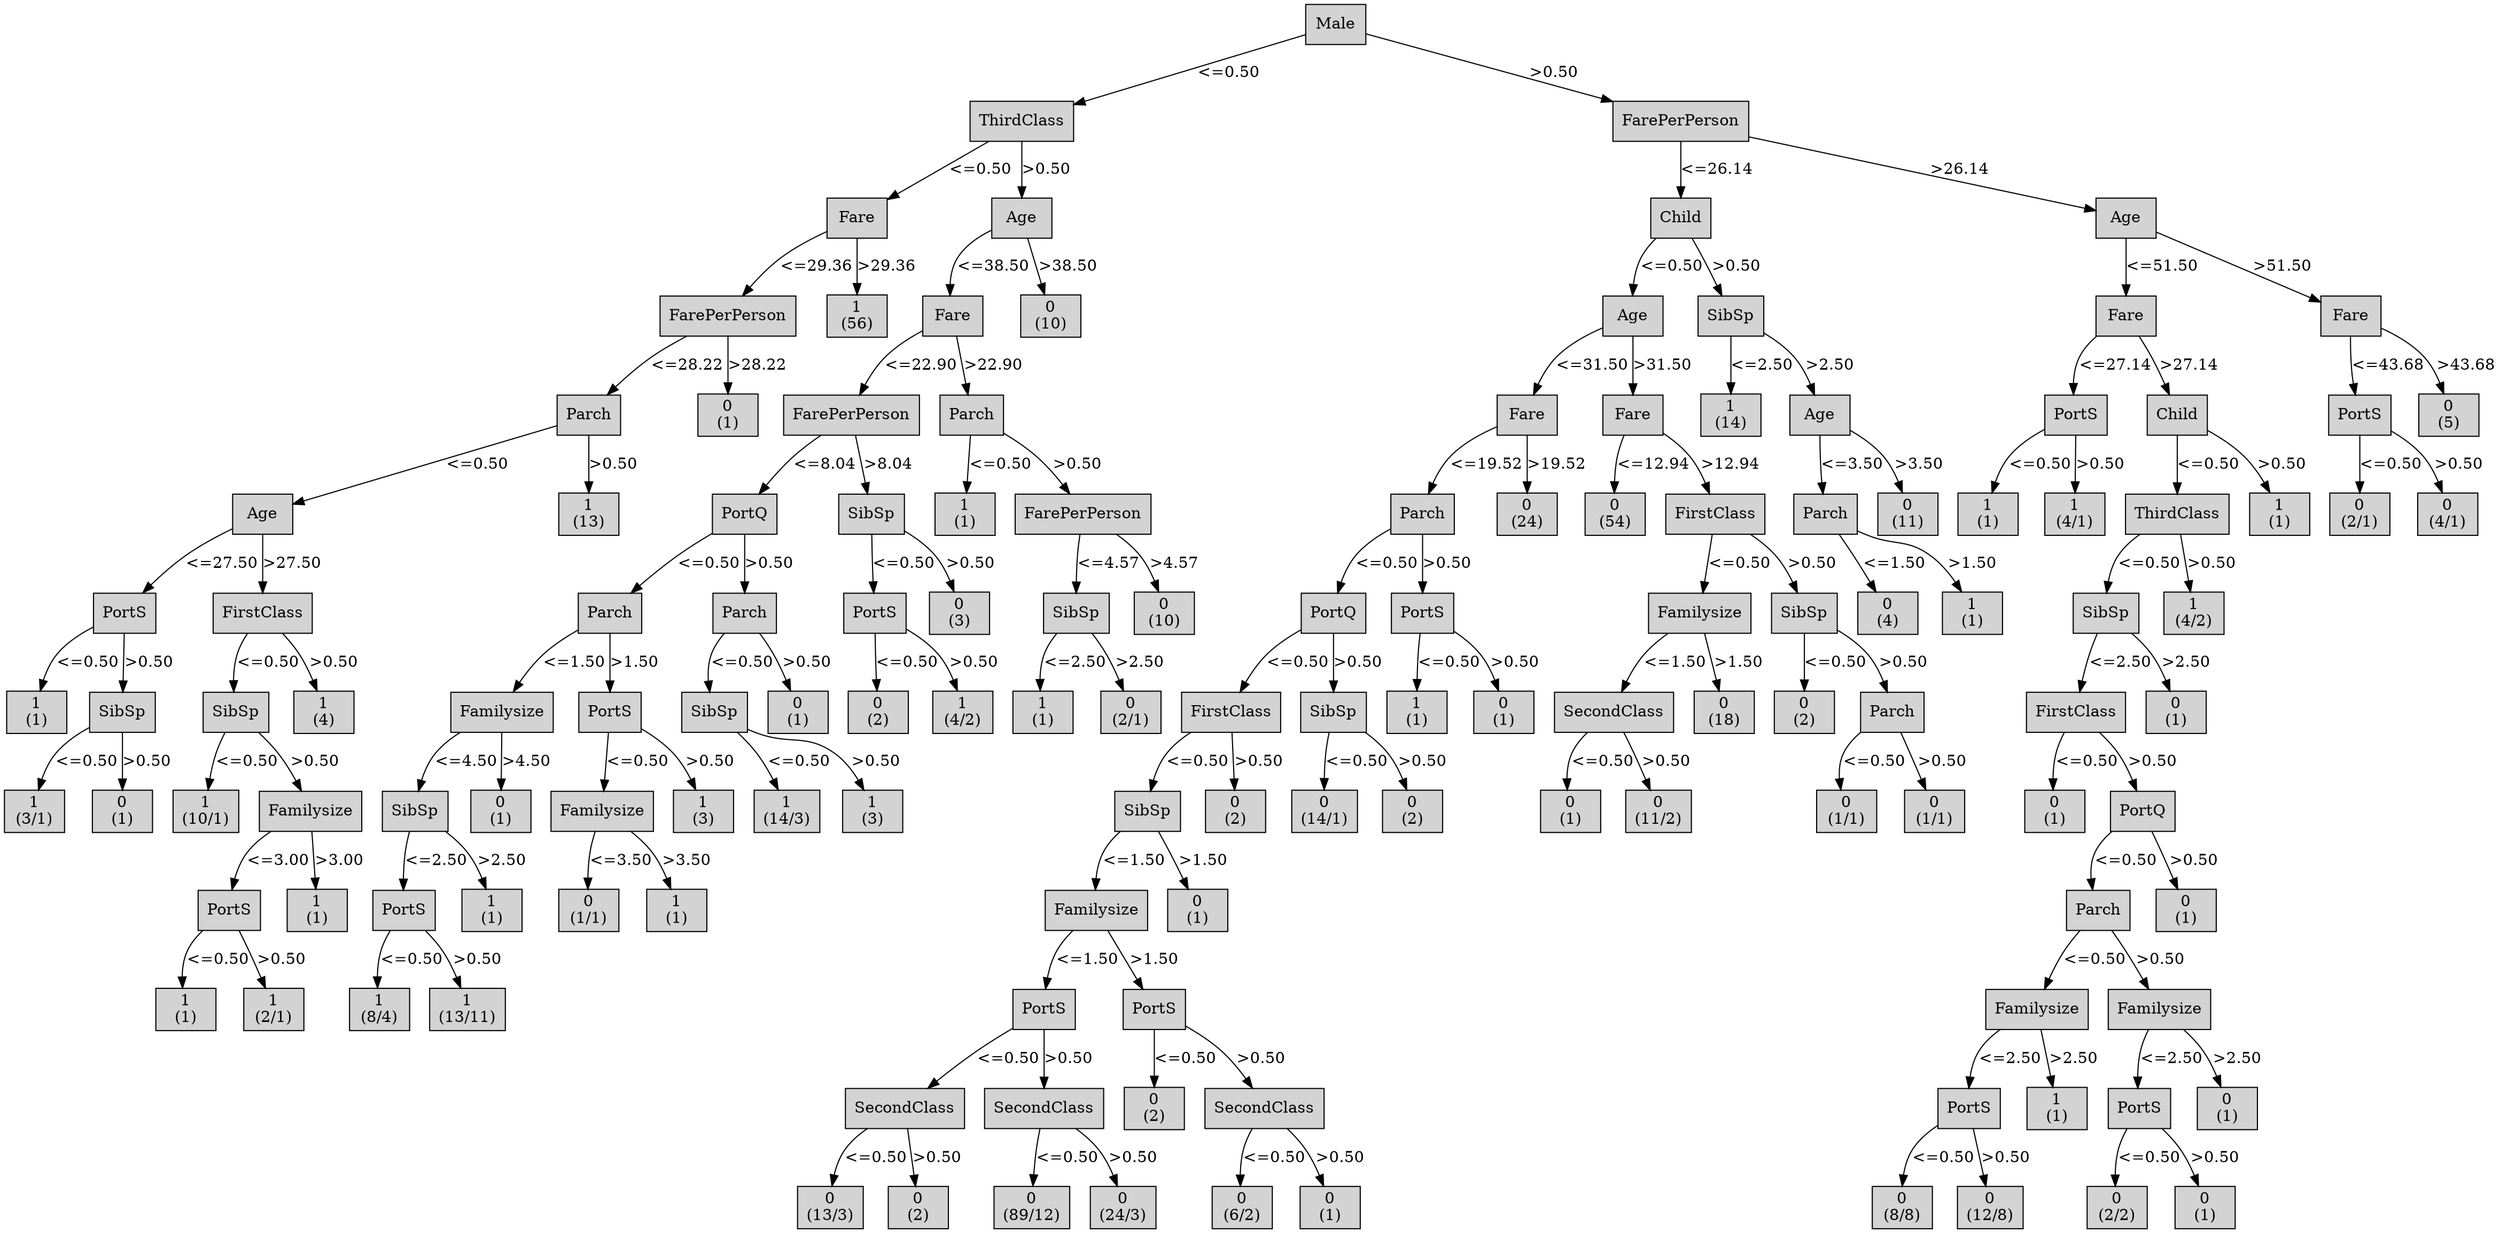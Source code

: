 digraph ID3_Tree {
"0" [shape=box, style=filled, label="Male
", weight=1]
"1" [shape=box, style=filled, label="ThirdClass
", weight=2]
0 -> 1 [ label = "<=0.50"];
"2" [shape=box, style=filled, label="Fare
", weight=3]
1 -> 2 [ label = "<=0.50"];
"3" [shape=box, style=filled, label="FarePerPerson
", weight=4]
2 -> 3 [ label = "<=29.36"];
"4" [shape=box, style=filled, label="Parch
", weight=5]
3 -> 4 [ label = "<=28.22"];
"5" [shape=box, style=filled, label="Age
", weight=6]
4 -> 5 [ label = "<=0.50"];
"6" [shape=box, style=filled, label="PortS
", weight=7]
5 -> 6 [ label = "<=27.50"];
"7" [shape=box, style=filled, label="1
(1)
", weight=8]
6 -> 7 [ label = "<=0.50"];
"8" [shape=box, style=filled, label="SibSp
", weight=8]
6 -> 8 [ label = ">0.50"];
"9" [shape=box, style=filled, label="1
(3/1)
", weight=9]
8 -> 9 [ label = "<=0.50"];
"10" [shape=box, style=filled, label="0
(1)
", weight=9]
8 -> 10 [ label = ">0.50"];
"11" [shape=box, style=filled, label="FirstClass
", weight=7]
5 -> 11 [ label = ">27.50"];
"12" [shape=box, style=filled, label="SibSp
", weight=8]
11 -> 12 [ label = "<=0.50"];
"13" [shape=box, style=filled, label="1
(10/1)
", weight=9]
12 -> 13 [ label = "<=0.50"];
"14" [shape=box, style=filled, label="Familysize
", weight=9]
12 -> 14 [ label = ">0.50"];
"15" [shape=box, style=filled, label="PortS
", weight=10]
14 -> 15 [ label = "<=3.00"];
"16" [shape=box, style=filled, label="1
(1)
", weight=11]
15 -> 16 [ label = "<=0.50"];
"17" [shape=box, style=filled, label="1
(2/1)
", weight=11]
15 -> 17 [ label = ">0.50"];
"18" [shape=box, style=filled, label="1
(1)
", weight=10]
14 -> 18 [ label = ">3.00"];
"19" [shape=box, style=filled, label="1
(4)
", weight=8]
11 -> 19 [ label = ">0.50"];
"20" [shape=box, style=filled, label="1
(13)
", weight=6]
4 -> 20 [ label = ">0.50"];
"21" [shape=box, style=filled, label="0
(1)
", weight=5]
3 -> 21 [ label = ">28.22"];
"22" [shape=box, style=filled, label="1
(56)
", weight=4]
2 -> 22 [ label = ">29.36"];
"23" [shape=box, style=filled, label="Age
", weight=3]
1 -> 23 [ label = ">0.50"];
"24" [shape=box, style=filled, label="Fare
", weight=4]
23 -> 24 [ label = "<=38.50"];
"25" [shape=box, style=filled, label="FarePerPerson
", weight=5]
24 -> 25 [ label = "<=22.90"];
"26" [shape=box, style=filled, label="PortQ
", weight=6]
25 -> 26 [ label = "<=8.04"];
"27" [shape=box, style=filled, label="Parch
", weight=7]
26 -> 27 [ label = "<=0.50"];
"28" [shape=box, style=filled, label="Familysize
", weight=8]
27 -> 28 [ label = "<=1.50"];
"29" [shape=box, style=filled, label="SibSp
", weight=9]
28 -> 29 [ label = "<=4.50"];
"30" [shape=box, style=filled, label="PortS
", weight=10]
29 -> 30 [ label = "<=2.50"];
"31" [shape=box, style=filled, label="1
(8/4)
", weight=11]
30 -> 31 [ label = "<=0.50"];
"32" [shape=box, style=filled, label="1
(13/11)
", weight=11]
30 -> 32 [ label = ">0.50"];
"33" [shape=box, style=filled, label="1
(1)
", weight=10]
29 -> 33 [ label = ">2.50"];
"34" [shape=box, style=filled, label="0
(1)
", weight=9]
28 -> 34 [ label = ">4.50"];
"35" [shape=box, style=filled, label="PortS
", weight=8]
27 -> 35 [ label = ">1.50"];
"36" [shape=box, style=filled, label="Familysize
", weight=9]
35 -> 36 [ label = "<=0.50"];
"37" [shape=box, style=filled, label="0
(1/1)
", weight=10]
36 -> 37 [ label = "<=3.50"];
"38" [shape=box, style=filled, label="1
(1)
", weight=10]
36 -> 38 [ label = ">3.50"];
"39" [shape=box, style=filled, label="1
(3)
", weight=9]
35 -> 39 [ label = ">0.50"];
"40" [shape=box, style=filled, label="Parch
", weight=7]
26 -> 40 [ label = ">0.50"];
"41" [shape=box, style=filled, label="SibSp
", weight=8]
40 -> 41 [ label = "<=0.50"];
"42" [shape=box, style=filled, label="1
(14/3)
", weight=9]
41 -> 42 [ label = "<=0.50"];
"43" [shape=box, style=filled, label="1
(3)
", weight=9]
41 -> 43 [ label = ">0.50"];
"44" [shape=box, style=filled, label="0
(1)
", weight=8]
40 -> 44 [ label = ">0.50"];
"45" [shape=box, style=filled, label="SibSp
", weight=6]
25 -> 45 [ label = ">8.04"];
"46" [shape=box, style=filled, label="PortS
", weight=7]
45 -> 46 [ label = "<=0.50"];
"47" [shape=box, style=filled, label="0
(2)
", weight=8]
46 -> 47 [ label = "<=0.50"];
"48" [shape=box, style=filled, label="1
(4/2)
", weight=8]
46 -> 48 [ label = ">0.50"];
"49" [shape=box, style=filled, label="0
(3)
", weight=7]
45 -> 49 [ label = ">0.50"];
"50" [shape=box, style=filled, label="Parch
", weight=5]
24 -> 50 [ label = ">22.90"];
"51" [shape=box, style=filled, label="1
(1)
", weight=6]
50 -> 51 [ label = "<=0.50"];
"52" [shape=box, style=filled, label="FarePerPerson
", weight=6]
50 -> 52 [ label = ">0.50"];
"53" [shape=box, style=filled, label="SibSp
", weight=7]
52 -> 53 [ label = "<=4.57"];
"54" [shape=box, style=filled, label="1
(1)
", weight=8]
53 -> 54 [ label = "<=2.50"];
"55" [shape=box, style=filled, label="0
(2/1)
", weight=8]
53 -> 55 [ label = ">2.50"];
"56" [shape=box, style=filled, label="0
(10)
", weight=7]
52 -> 56 [ label = ">4.57"];
"57" [shape=box, style=filled, label="0
(10)
", weight=4]
23 -> 57 [ label = ">38.50"];
"58" [shape=box, style=filled, label="FarePerPerson
", weight=2]
0 -> 58 [ label = ">0.50"];
"59" [shape=box, style=filled, label="Child
", weight=3]
58 -> 59 [ label = "<=26.14"];
"60" [shape=box, style=filled, label="Age
", weight=4]
59 -> 60 [ label = "<=0.50"];
"61" [shape=box, style=filled, label="Fare
", weight=5]
60 -> 61 [ label = "<=31.50"];
"62" [shape=box, style=filled, label="Parch
", weight=6]
61 -> 62 [ label = "<=19.52"];
"63" [shape=box, style=filled, label="PortQ
", weight=7]
62 -> 63 [ label = "<=0.50"];
"64" [shape=box, style=filled, label="FirstClass
", weight=8]
63 -> 64 [ label = "<=0.50"];
"65" [shape=box, style=filled, label="SibSp
", weight=9]
64 -> 65 [ label = "<=0.50"];
"66" [shape=box, style=filled, label="Familysize
", weight=10]
65 -> 66 [ label = "<=1.50"];
"67" [shape=box, style=filled, label="PortS
", weight=11]
66 -> 67 [ label = "<=1.50"];
"68" [shape=box, style=filled, label="SecondClass
", weight=12]
67 -> 68 [ label = "<=0.50"];
"69" [shape=box, style=filled, label="0
(13/3)
", weight=13]
68 -> 69 [ label = "<=0.50"];
"70" [shape=box, style=filled, label="0
(2)
", weight=13]
68 -> 70 [ label = ">0.50"];
"71" [shape=box, style=filled, label="SecondClass
", weight=12]
67 -> 71 [ label = ">0.50"];
"72" [shape=box, style=filled, label="0
(89/12)
", weight=13]
71 -> 72 [ label = "<=0.50"];
"73" [shape=box, style=filled, label="0
(24/3)
", weight=13]
71 -> 73 [ label = ">0.50"];
"74" [shape=box, style=filled, label="PortS
", weight=11]
66 -> 74 [ label = ">1.50"];
"75" [shape=box, style=filled, label="0
(2)
", weight=12]
74 -> 75 [ label = "<=0.50"];
"76" [shape=box, style=filled, label="SecondClass
", weight=12]
74 -> 76 [ label = ">0.50"];
"77" [shape=box, style=filled, label="0
(6/2)
", weight=13]
76 -> 77 [ label = "<=0.50"];
"78" [shape=box, style=filled, label="0
(1)
", weight=13]
76 -> 78 [ label = ">0.50"];
"79" [shape=box, style=filled, label="0
(1)
", weight=10]
65 -> 79 [ label = ">1.50"];
"80" [shape=box, style=filled, label="0
(2)
", weight=9]
64 -> 80 [ label = ">0.50"];
"81" [shape=box, style=filled, label="SibSp
", weight=8]
63 -> 81 [ label = ">0.50"];
"82" [shape=box, style=filled, label="0
(14/1)
", weight=9]
81 -> 82 [ label = "<=0.50"];
"83" [shape=box, style=filled, label="0
(2)
", weight=9]
81 -> 83 [ label = ">0.50"];
"84" [shape=box, style=filled, label="PortS
", weight=7]
62 -> 84 [ label = ">0.50"];
"85" [shape=box, style=filled, label="1
(1)
", weight=8]
84 -> 85 [ label = "<=0.50"];
"86" [shape=box, style=filled, label="0
(1)
", weight=8]
84 -> 86 [ label = ">0.50"];
"87" [shape=box, style=filled, label="0
(24)
", weight=6]
61 -> 87 [ label = ">19.52"];
"88" [shape=box, style=filled, label="Fare
", weight=5]
60 -> 88 [ label = ">31.50"];
"89" [shape=box, style=filled, label="0
(54)
", weight=6]
88 -> 89 [ label = "<=12.94"];
"90" [shape=box, style=filled, label="FirstClass
", weight=6]
88 -> 90 [ label = ">12.94"];
"91" [shape=box, style=filled, label="Familysize
", weight=7]
90 -> 91 [ label = "<=0.50"];
"92" [shape=box, style=filled, label="SecondClass
", weight=8]
91 -> 92 [ label = "<=1.50"];
"93" [shape=box, style=filled, label="0
(1)
", weight=9]
92 -> 93 [ label = "<=0.50"];
"94" [shape=box, style=filled, label="0
(11/2)
", weight=9]
92 -> 94 [ label = ">0.50"];
"95" [shape=box, style=filled, label="0
(18)
", weight=8]
91 -> 95 [ label = ">1.50"];
"96" [shape=box, style=filled, label="SibSp
", weight=7]
90 -> 96 [ label = ">0.50"];
"97" [shape=box, style=filled, label="0
(2)
", weight=8]
96 -> 97 [ label = "<=0.50"];
"98" [shape=box, style=filled, label="Parch
", weight=8]
96 -> 98 [ label = ">0.50"];
"99" [shape=box, style=filled, label="0
(1/1)
", weight=9]
98 -> 99 [ label = "<=0.50"];
"100" [shape=box, style=filled, label="0
(1/1)
", weight=9]
98 -> 100 [ label = ">0.50"];
"101" [shape=box, style=filled, label="SibSp
", weight=4]
59 -> 101 [ label = ">0.50"];
"102" [shape=box, style=filled, label="1
(14)
", weight=5]
101 -> 102 [ label = "<=2.50"];
"103" [shape=box, style=filled, label="Age
", weight=5]
101 -> 103 [ label = ">2.50"];
"104" [shape=box, style=filled, label="Parch
", weight=6]
103 -> 104 [ label = "<=3.50"];
"105" [shape=box, style=filled, label="0
(4)
", weight=7]
104 -> 105 [ label = "<=1.50"];
"106" [shape=box, style=filled, label="1
(1)
", weight=7]
104 -> 106 [ label = ">1.50"];
"107" [shape=box, style=filled, label="0
(11)
", weight=6]
103 -> 107 [ label = ">3.50"];
"108" [shape=box, style=filled, label="Age
", weight=3]
58 -> 108 [ label = ">26.14"];
"109" [shape=box, style=filled, label="Fare
", weight=4]
108 -> 109 [ label = "<=51.50"];
"110" [shape=box, style=filled, label="PortS
", weight=5]
109 -> 110 [ label = "<=27.14"];
"111" [shape=box, style=filled, label="1
(1)
", weight=6]
110 -> 111 [ label = "<=0.50"];
"112" [shape=box, style=filled, label="1
(4/1)
", weight=6]
110 -> 112 [ label = ">0.50"];
"113" [shape=box, style=filled, label="Child
", weight=5]
109 -> 113 [ label = ">27.14"];
"114" [shape=box, style=filled, label="ThirdClass
", weight=6]
113 -> 114 [ label = "<=0.50"];
"115" [shape=box, style=filled, label="SibSp
", weight=7]
114 -> 115 [ label = "<=0.50"];
"116" [shape=box, style=filled, label="FirstClass
", weight=8]
115 -> 116 [ label = "<=2.50"];
"117" [shape=box, style=filled, label="0
(1)
", weight=9]
116 -> 117 [ label = "<=0.50"];
"118" [shape=box, style=filled, label="PortQ
", weight=9]
116 -> 118 [ label = ">0.50"];
"119" [shape=box, style=filled, label="Parch
", weight=10]
118 -> 119 [ label = "<=0.50"];
"120" [shape=box, style=filled, label="Familysize
", weight=11]
119 -> 120 [ label = "<=0.50"];
"121" [shape=box, style=filled, label="PortS
", weight=12]
120 -> 121 [ label = "<=2.50"];
"122" [shape=box, style=filled, label="0
(8/8)
", weight=13]
121 -> 122 [ label = "<=0.50"];
"123" [shape=box, style=filled, label="0
(12/8)
", weight=13]
121 -> 123 [ label = ">0.50"];
"124" [shape=box, style=filled, label="1
(1)
", weight=12]
120 -> 124 [ label = ">2.50"];
"125" [shape=box, style=filled, label="Familysize
", weight=11]
119 -> 125 [ label = ">0.50"];
"126" [shape=box, style=filled, label="PortS
", weight=12]
125 -> 126 [ label = "<=2.50"];
"127" [shape=box, style=filled, label="0
(2/2)
", weight=13]
126 -> 127 [ label = "<=0.50"];
"128" [shape=box, style=filled, label="0
(1)
", weight=13]
126 -> 128 [ label = ">0.50"];
"129" [shape=box, style=filled, label="0
(1)
", weight=12]
125 -> 129 [ label = ">2.50"];
"130" [shape=box, style=filled, label="0
(1)
", weight=10]
118 -> 130 [ label = ">0.50"];
"131" [shape=box, style=filled, label="0
(1)
", weight=8]
115 -> 131 [ label = ">2.50"];
"132" [shape=box, style=filled, label="1
(4/2)
", weight=7]
114 -> 132 [ label = ">0.50"];
"133" [shape=box, style=filled, label="1
(1)
", weight=6]
113 -> 133 [ label = ">0.50"];
"134" [shape=box, style=filled, label="Fare
", weight=4]
108 -> 134 [ label = ">51.50"];
"135" [shape=box, style=filled, label="PortS
", weight=5]
134 -> 135 [ label = "<=43.68"];
"136" [shape=box, style=filled, label="0
(2/1)
", weight=6]
135 -> 136 [ label = "<=0.50"];
"137" [shape=box, style=filled, label="0
(4/1)
", weight=6]
135 -> 137 [ label = ">0.50"];
"138" [shape=box, style=filled, label="0
(5)
", weight=5]
134 -> 138 [ label = ">43.68"];
{rank=same; 0;};
{rank=same; 15;18;30;33;37;38;66;79;119;130;};
{rank=same; 16;17;31;32;67;74;120;125;};
{rank=same; 68;71;75;76;121;124;126;129;};
{rank=same; 69;70;72;73;77;78;122;123;127;128;};
{rank=same; 1;58;};
{rank=same; 2;23;59;108;};
{rank=same; 3;22;24;57;60;101;109;134;};
{rank=same; 4;21;25;50;61;88;102;103;110;113;135;138;};
{rank=same; 5;20;26;45;51;52;62;87;89;90;104;107;111;112;114;133;136;137;};
{rank=same; 6;11;27;40;46;49;53;56;63;84;91;96;105;106;115;132;};
{rank=same; 7;8;12;19;28;35;41;44;47;48;54;55;64;81;85;86;92;95;97;98;116;131;};
{rank=same; 9;10;13;14;29;34;36;39;42;43;65;80;82;83;93;94;99;100;117;118;};
}